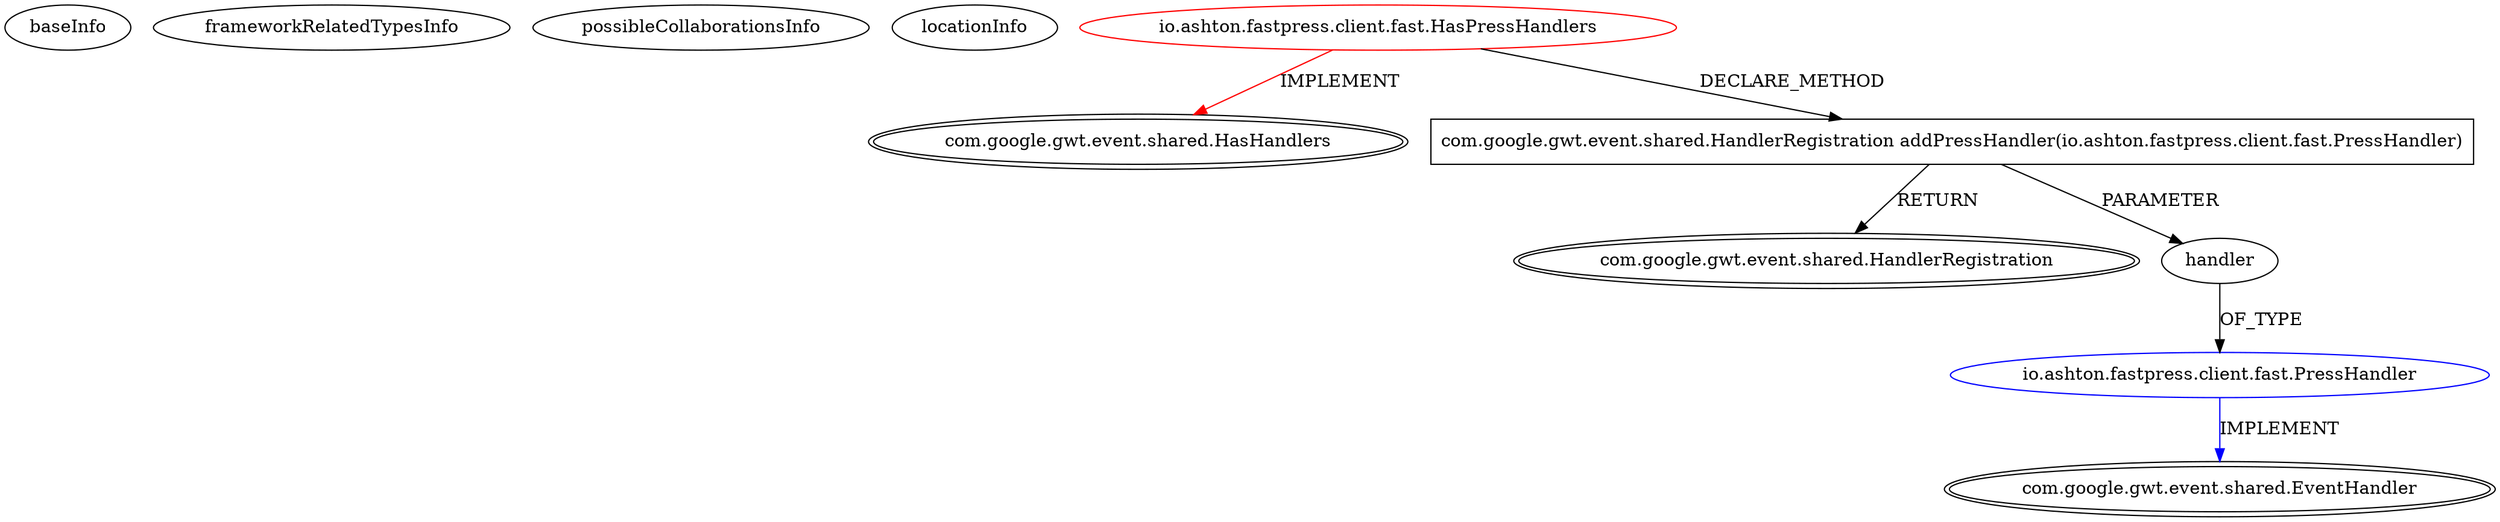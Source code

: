 digraph {
baseInfo[graphId=758,category="extension_graph",isAnonymous=false,possibleRelation=true]
frameworkRelatedTypesInfo[0="com.google.gwt.event.shared.HasHandlers"]
possibleCollaborationsInfo[0="758~CLIENT_METHOD_DECLARATION-PARAMETER_DECLARATION-~com.google.gwt.event.shared.HasHandlers ~com.google.gwt.event.shared.EventHandler ~false~false"]
locationInfo[projectName="ashtonthomas-gwt-fast-touch-press",filePath="/ashtonthomas-gwt-fast-touch-press/gwt-fast-touch-press-master/src/io/ashton/fastpress/client/fast/HasPressHandlers.java",contextSignature="HasPressHandlers",graphId="758"]
0[label="io.ashton.fastpress.client.fast.HasPressHandlers",vertexType="ROOT_CLIENT_CLASS_DECLARATION",isFrameworkType=false,color=red]
1[label="com.google.gwt.event.shared.HasHandlers",vertexType="FRAMEWORK_INTERFACE_TYPE",isFrameworkType=true,peripheries=2]
2[label="com.google.gwt.event.shared.HandlerRegistration addPressHandler(io.ashton.fastpress.client.fast.PressHandler)",vertexType="CLIENT_METHOD_DECLARATION",isFrameworkType=false,shape=box]
3[label="com.google.gwt.event.shared.HandlerRegistration",vertexType="FRAMEWORK_INTERFACE_TYPE",isFrameworkType=true,peripheries=2]
4[label="handler",vertexType="PARAMETER_DECLARATION",isFrameworkType=false]
5[label="io.ashton.fastpress.client.fast.PressHandler",vertexType="REFERENCE_CLIENT_CLASS_DECLARATION",isFrameworkType=false,color=blue]
6[label="com.google.gwt.event.shared.EventHandler",vertexType="FRAMEWORK_INTERFACE_TYPE",isFrameworkType=true,peripheries=2]
0->1[label="IMPLEMENT",color=red]
0->2[label="DECLARE_METHOD"]
2->3[label="RETURN"]
5->6[label="IMPLEMENT",color=blue]
4->5[label="OF_TYPE"]
2->4[label="PARAMETER"]
}
